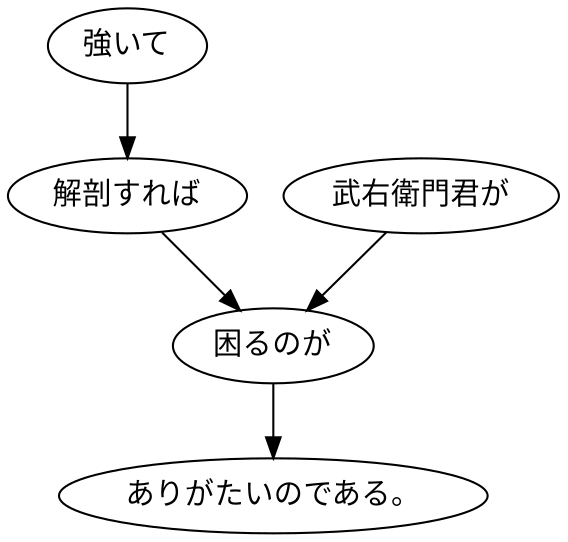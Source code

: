 digraph graph7375 {
	node0 [label="強いて"];
	node1 [label="解剖すれば"];
	node2 [label="武右衛門君が"];
	node3 [label="困るのが"];
	node4 [label="ありがたいのである。"];
	node0 -> node1;
	node1 -> node3;
	node2 -> node3;
	node3 -> node4;
}
